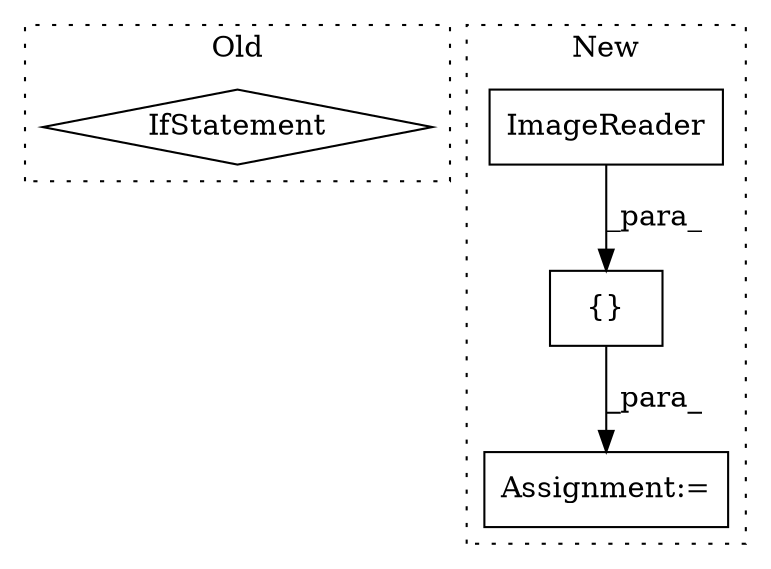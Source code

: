 digraph G {
subgraph cluster0 {
1 [label="IfStatement" a="25" s="2534,2549" l="4,2" shape="diamond"];
label = "Old";
style="dotted";
}
subgraph cluster1 {
2 [label="ImageReader" a="32" s="2395,2435" l="12,1" shape="box"];
3 [label="Assignment:=" a="7" s="2690,2801" l="53,2" shape="box"];
4 [label="{}" a="4" s="2394,2436" l="1,1" shape="box"];
label = "New";
style="dotted";
}
2 -> 4 [label="_para_"];
4 -> 3 [label="_para_"];
}